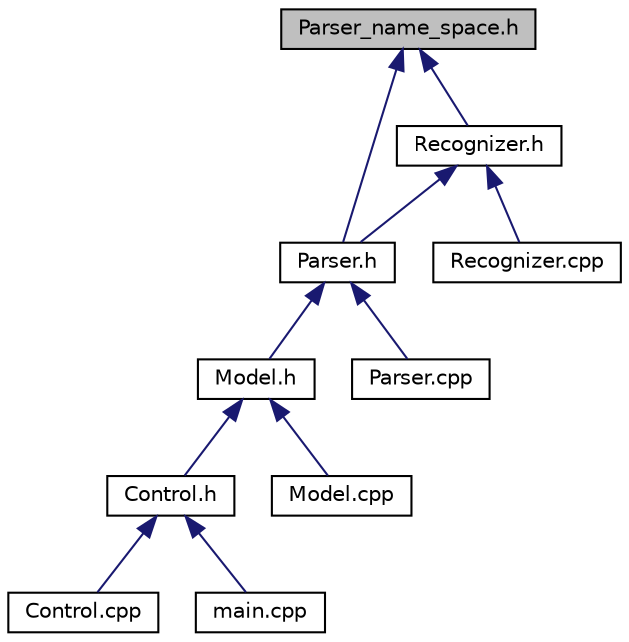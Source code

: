 digraph "Parser_name_space.h"
{
  edge [fontname="Helvetica",fontsize="10",labelfontname="Helvetica",labelfontsize="10"];
  node [fontname="Helvetica",fontsize="10",shape=record];
  Node1 [label="Parser_name_space.h",height=0.2,width=0.4,color="black", fillcolor="grey75", style="filled", fontcolor="black"];
  Node1 -> Node2 [dir="back",color="midnightblue",fontsize="10",style="solid",fontname="Helvetica"];
  Node2 [label="Recognizer.h",height=0.2,width=0.4,color="black", fillcolor="white", style="filled",URL="$Recognizer_8h.html"];
  Node2 -> Node3 [dir="back",color="midnightblue",fontsize="10",style="solid",fontname="Helvetica"];
  Node3 [label="Parser.h",height=0.2,width=0.4,color="black", fillcolor="white", style="filled",URL="$Parser_8h.html"];
  Node3 -> Node4 [dir="back",color="midnightblue",fontsize="10",style="solid",fontname="Helvetica"];
  Node4 [label="Model.h",height=0.2,width=0.4,color="black", fillcolor="white", style="filled",URL="$Model_8h.html"];
  Node4 -> Node5 [dir="back",color="midnightblue",fontsize="10",style="solid",fontname="Helvetica"];
  Node5 [label="Control.h",height=0.2,width=0.4,color="black", fillcolor="white", style="filled",URL="$Control_8h.html"];
  Node5 -> Node6 [dir="back",color="midnightblue",fontsize="10",style="solid",fontname="Helvetica"];
  Node6 [label="Control.cpp",height=0.2,width=0.4,color="black", fillcolor="white", style="filled",URL="$Control_8cpp.html"];
  Node5 -> Node7 [dir="back",color="midnightblue",fontsize="10",style="solid",fontname="Helvetica"];
  Node7 [label="main.cpp",height=0.2,width=0.4,color="black", fillcolor="white", style="filled",URL="$main_8cpp.html"];
  Node4 -> Node8 [dir="back",color="midnightblue",fontsize="10",style="solid",fontname="Helvetica"];
  Node8 [label="Model.cpp",height=0.2,width=0.4,color="black", fillcolor="white", style="filled",URL="$Model_8cpp.html"];
  Node3 -> Node9 [dir="back",color="midnightblue",fontsize="10",style="solid",fontname="Helvetica"];
  Node9 [label="Parser.cpp",height=0.2,width=0.4,color="black", fillcolor="white", style="filled",URL="$Parser_8cpp.html"];
  Node2 -> Node10 [dir="back",color="midnightblue",fontsize="10",style="solid",fontname="Helvetica"];
  Node10 [label="Recognizer.cpp",height=0.2,width=0.4,color="black", fillcolor="white", style="filled",URL="$Recognizer_8cpp.html"];
  Node1 -> Node3 [dir="back",color="midnightblue",fontsize="10",style="solid",fontname="Helvetica"];
}
